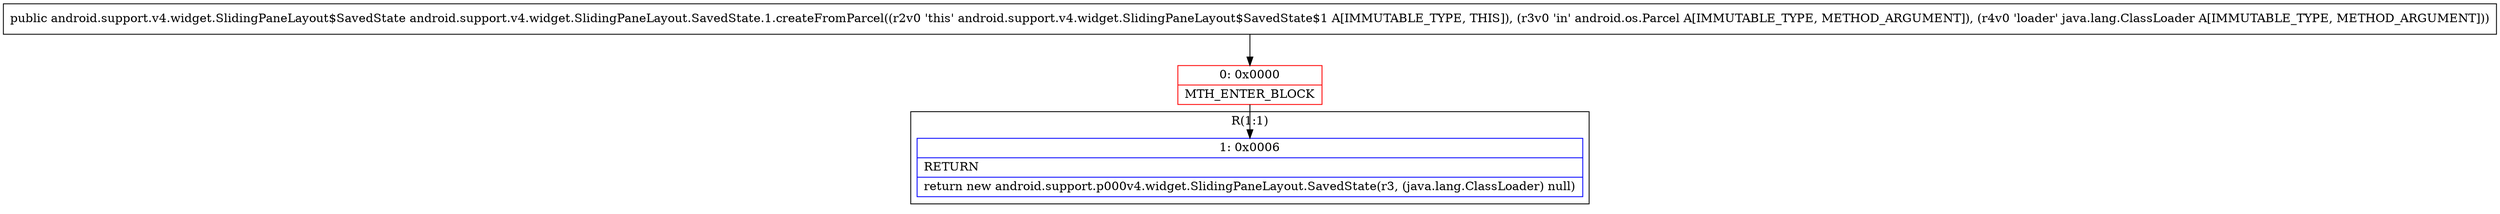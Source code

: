 digraph "CFG forandroid.support.v4.widget.SlidingPaneLayout.SavedState.1.createFromParcel(Landroid\/os\/Parcel;Ljava\/lang\/ClassLoader;)Landroid\/support\/v4\/widget\/SlidingPaneLayout$SavedState;" {
subgraph cluster_Region_498391858 {
label = "R(1:1)";
node [shape=record,color=blue];
Node_1 [shape=record,label="{1\:\ 0x0006|RETURN\l|return new android.support.p000v4.widget.SlidingPaneLayout.SavedState(r3, (java.lang.ClassLoader) null)\l}"];
}
Node_0 [shape=record,color=red,label="{0\:\ 0x0000|MTH_ENTER_BLOCK\l}"];
MethodNode[shape=record,label="{public android.support.v4.widget.SlidingPaneLayout$SavedState android.support.v4.widget.SlidingPaneLayout.SavedState.1.createFromParcel((r2v0 'this' android.support.v4.widget.SlidingPaneLayout$SavedState$1 A[IMMUTABLE_TYPE, THIS]), (r3v0 'in' android.os.Parcel A[IMMUTABLE_TYPE, METHOD_ARGUMENT]), (r4v0 'loader' java.lang.ClassLoader A[IMMUTABLE_TYPE, METHOD_ARGUMENT])) }"];
MethodNode -> Node_0;
Node_0 -> Node_1;
}

